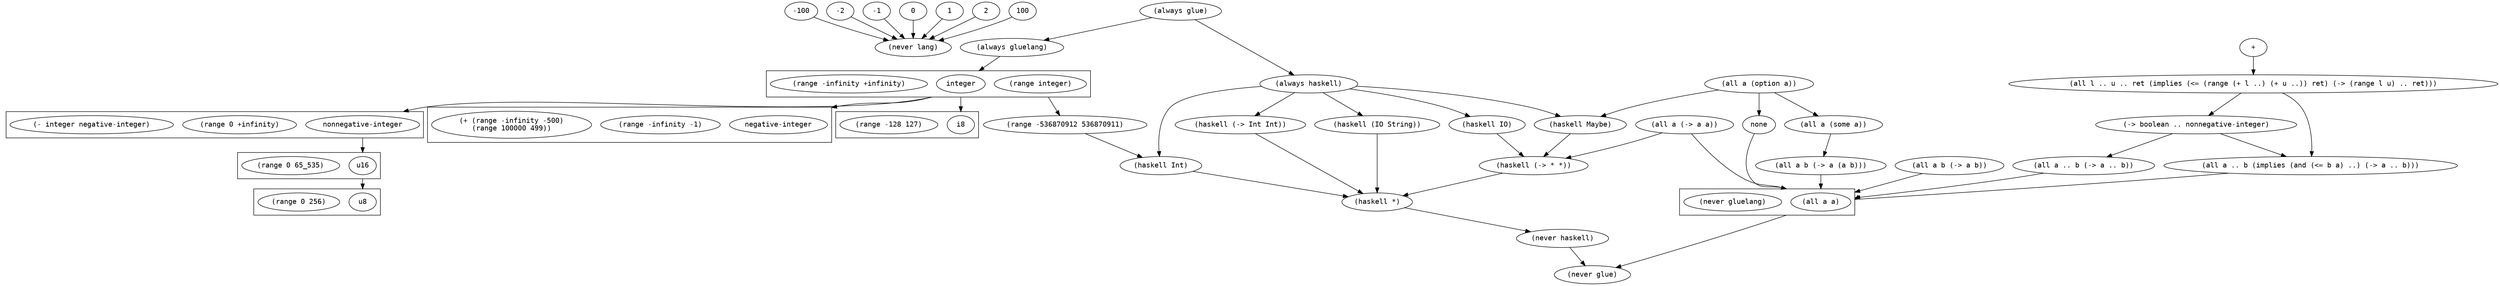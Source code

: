 digraph type_system {
    compound=true
    node [fontname = "monospace"]
    "-100" -> "(never lang)"
    "-2" -> "(never lang)"
    "-1" -> "(never lang)"
    "0" -> "(never lang)"
    "1" -> "(never lang)"
    "2" -> "(never lang)"
    "100" -> "(never lang)"
    "(always glue)" -> { "(always gluelang)", "(always haskell)" }
    "(always gluelang)" -> "integer" [lhead=cluster_integer]
    "(always haskell)" -> "(haskell Int)"
    "(range -536870912 536870911)" -> "(haskell Int)"
    "(range integer)" -> "(range -536870912 536870911)" [ltail=cluster_integer]
    "(always haskell)" -> { "(haskell (-> Int Int))", "(haskell IO)", "(haskell (IO String))" }
    "(haskell (-> Int Int))" -> "(haskell *)"
    "(haskell IO)" -> "(haskell (-> * *))"
    "(haskell (-> * *))" -> "(haskell *)"
    "(haskell *)" -> "(never haskell)"
    "(haskell (IO String))" -> "(haskell *)"
    "(always haskell)" -> 
    "(haskell Maybe)" -> "(haskell (-> * *))"
    "(haskell Int)" -> "(haskell *)"
    "(never haskell)" -> "(never glue)"

    "(all a a)" -> "(never glue)" [ltail=cluster_all_a_a]
    "(all a (option a))" -> { "(all a (some a))", "none", "(haskell Maybe)" }
    "(all a (some a))" -> "(all a b (-> a (a b)))"
    "(all a b (-> a (a b)))" -> "(all a a)" [lhead=cluster_all_a_a]
    "none" -> "(all a a)" [lhead=cluster_all_a_a]
    "(all a (-> a a))" -> "(all a a)" [lhead=cluster_all_a_a]
    "(all a (-> a a))" -> "(haskell (-> * *))"
    "(all a b (-> a b))" -> "(all a a)" [lhead=cluster_all_a_a]
    "(all a .. b (-> a .. b))" -> "(all a a)" [lhead=cluster_all_a_a]
    "(-> boolean .. nonnegative-integer)" -> "(all a .. b (implies (and (<= b a) ..) (-> a .. b)))"
    "(-> boolean .. nonnegative-integer)" -> "(all a .. b (-> a .. b))"
    "(all l .. u .. ret (implies (<= (range (+ l ..) (+ u ..)) ret) (-> (range l u) .. ret)))" -> "(-> boolean .. nonnegative-integer)"
    "(all a .. b (implies (and (<= b a) ..) (-> a .. b)))" -> "(all a a)" [lhead=cluster_all_a_a]
    "+" -> "(all l .. u .. ret (implies (<= (range (+ l ..) (+ u ..)) ret) (-> (range l u) .. ret)))"
    "(all l .. u .. ret (implies (<= (range (+ l ..) (+ u ..)) ret) (-> (range l u) .. ret)))" -> "(all a .. b (implies (and (<= b a) ..) (-> a .. b)))"
    subgraph cluster_all_a_a {
        "(all a a)"
        "(never gluelang)"
    }
    subgraph cluster_integer {
        "integer"
        "(range integer)"
        "(range -infinity +infinity)"
    }
    "integer" -> "nonnegative-integer" [ltail=cluster_integer lhead=cluster_nonnegative_integer]
    subgraph cluster_nonnegative_integer {
        "nonnegative-integer"
        "(range 0 +infinity)"
        "(- integer negative-integer)"
    }
    "integer" -> "negative-integer" [ltail=cluster_integer lhead=cluster_negative_integer]
    subgraph cluster_negative_integer {
        "negative-integer"
        "(range -infinity -1)"
        "(+ (range -infinity -500)\n(range 100000 499))"
    }
    "nonnegative-integer" -> "u16" [ltail=cluster_nonnegative_integer lhead=cluster_u16]
    subgraph cluster_u16 {
        "u16"
        "(range 0 65_535)"
    }
    "u16" -> "u8" [ltail=cluster_u16 lhead=cluster_u8]
    subgraph cluster_u8 {
        "u8"
        "(range 0 256)"
    }
    "integer" -> "i8" [ltail=cluster_integer lhead=cluster_i8]
    subgraph cluster_i8 {
        "i8"
        "(range -128 127)"
    }
}
